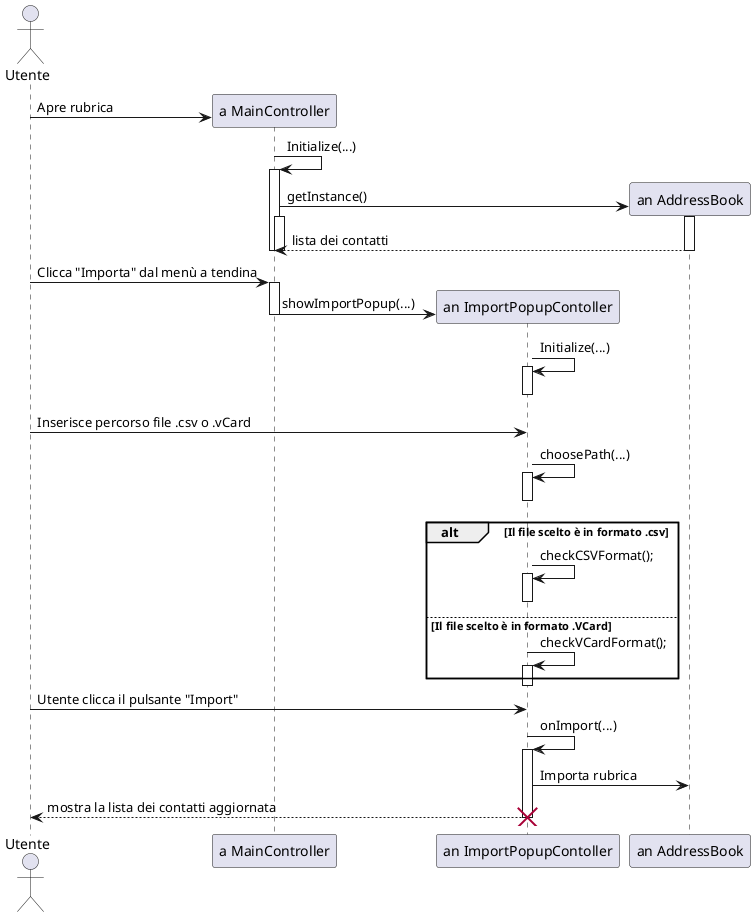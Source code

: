 @startuml C5ImportareRubrica

actor Utente as u
participant "a MainController" as mc
participant "an ImportPopupContoller" as ipc
participant "an AddressBook" as ab

u -> mc ** : Apre rubrica
mc -> mc : Initialize(...)
activate mc

mc -> ab ** : getInstance()
activate ab
activate mc
ab --> mc : lista dei contatti
deactivate mc
deactivate ab
deactivate mc

u -> mc : Clicca "Importa" dal menù a tendina
activate mc
mc -> ipc ** : showImportPopup(...)
deactivate mc
ipc -> ipc : Initialize(...)
activate ipc
deactivate ipc
u -> ipc : Inserisce percorso file .csv o .vCard
ipc -> ipc : choosePath(...)
activate ipc
alt Il file scelto è in formato .csv
deactivate ipc
ipc -> ipc : checkCSVFormat();
activate ipc
else Il file scelto è in formato .VCard
deactivate ipc
ipc -> ipc : checkVCardFormat();
activate ipc

end
deactivate ipc
u -> ipc : Utente clicca il pulsante "Import"
ipc -> ipc : onImport(...)
activate ipc
ipc -> ab : Importa rubrica 
ipc --> u : mostra la lista dei contatti aggiornata
deactivate ipc
destroy ipc

@enduml